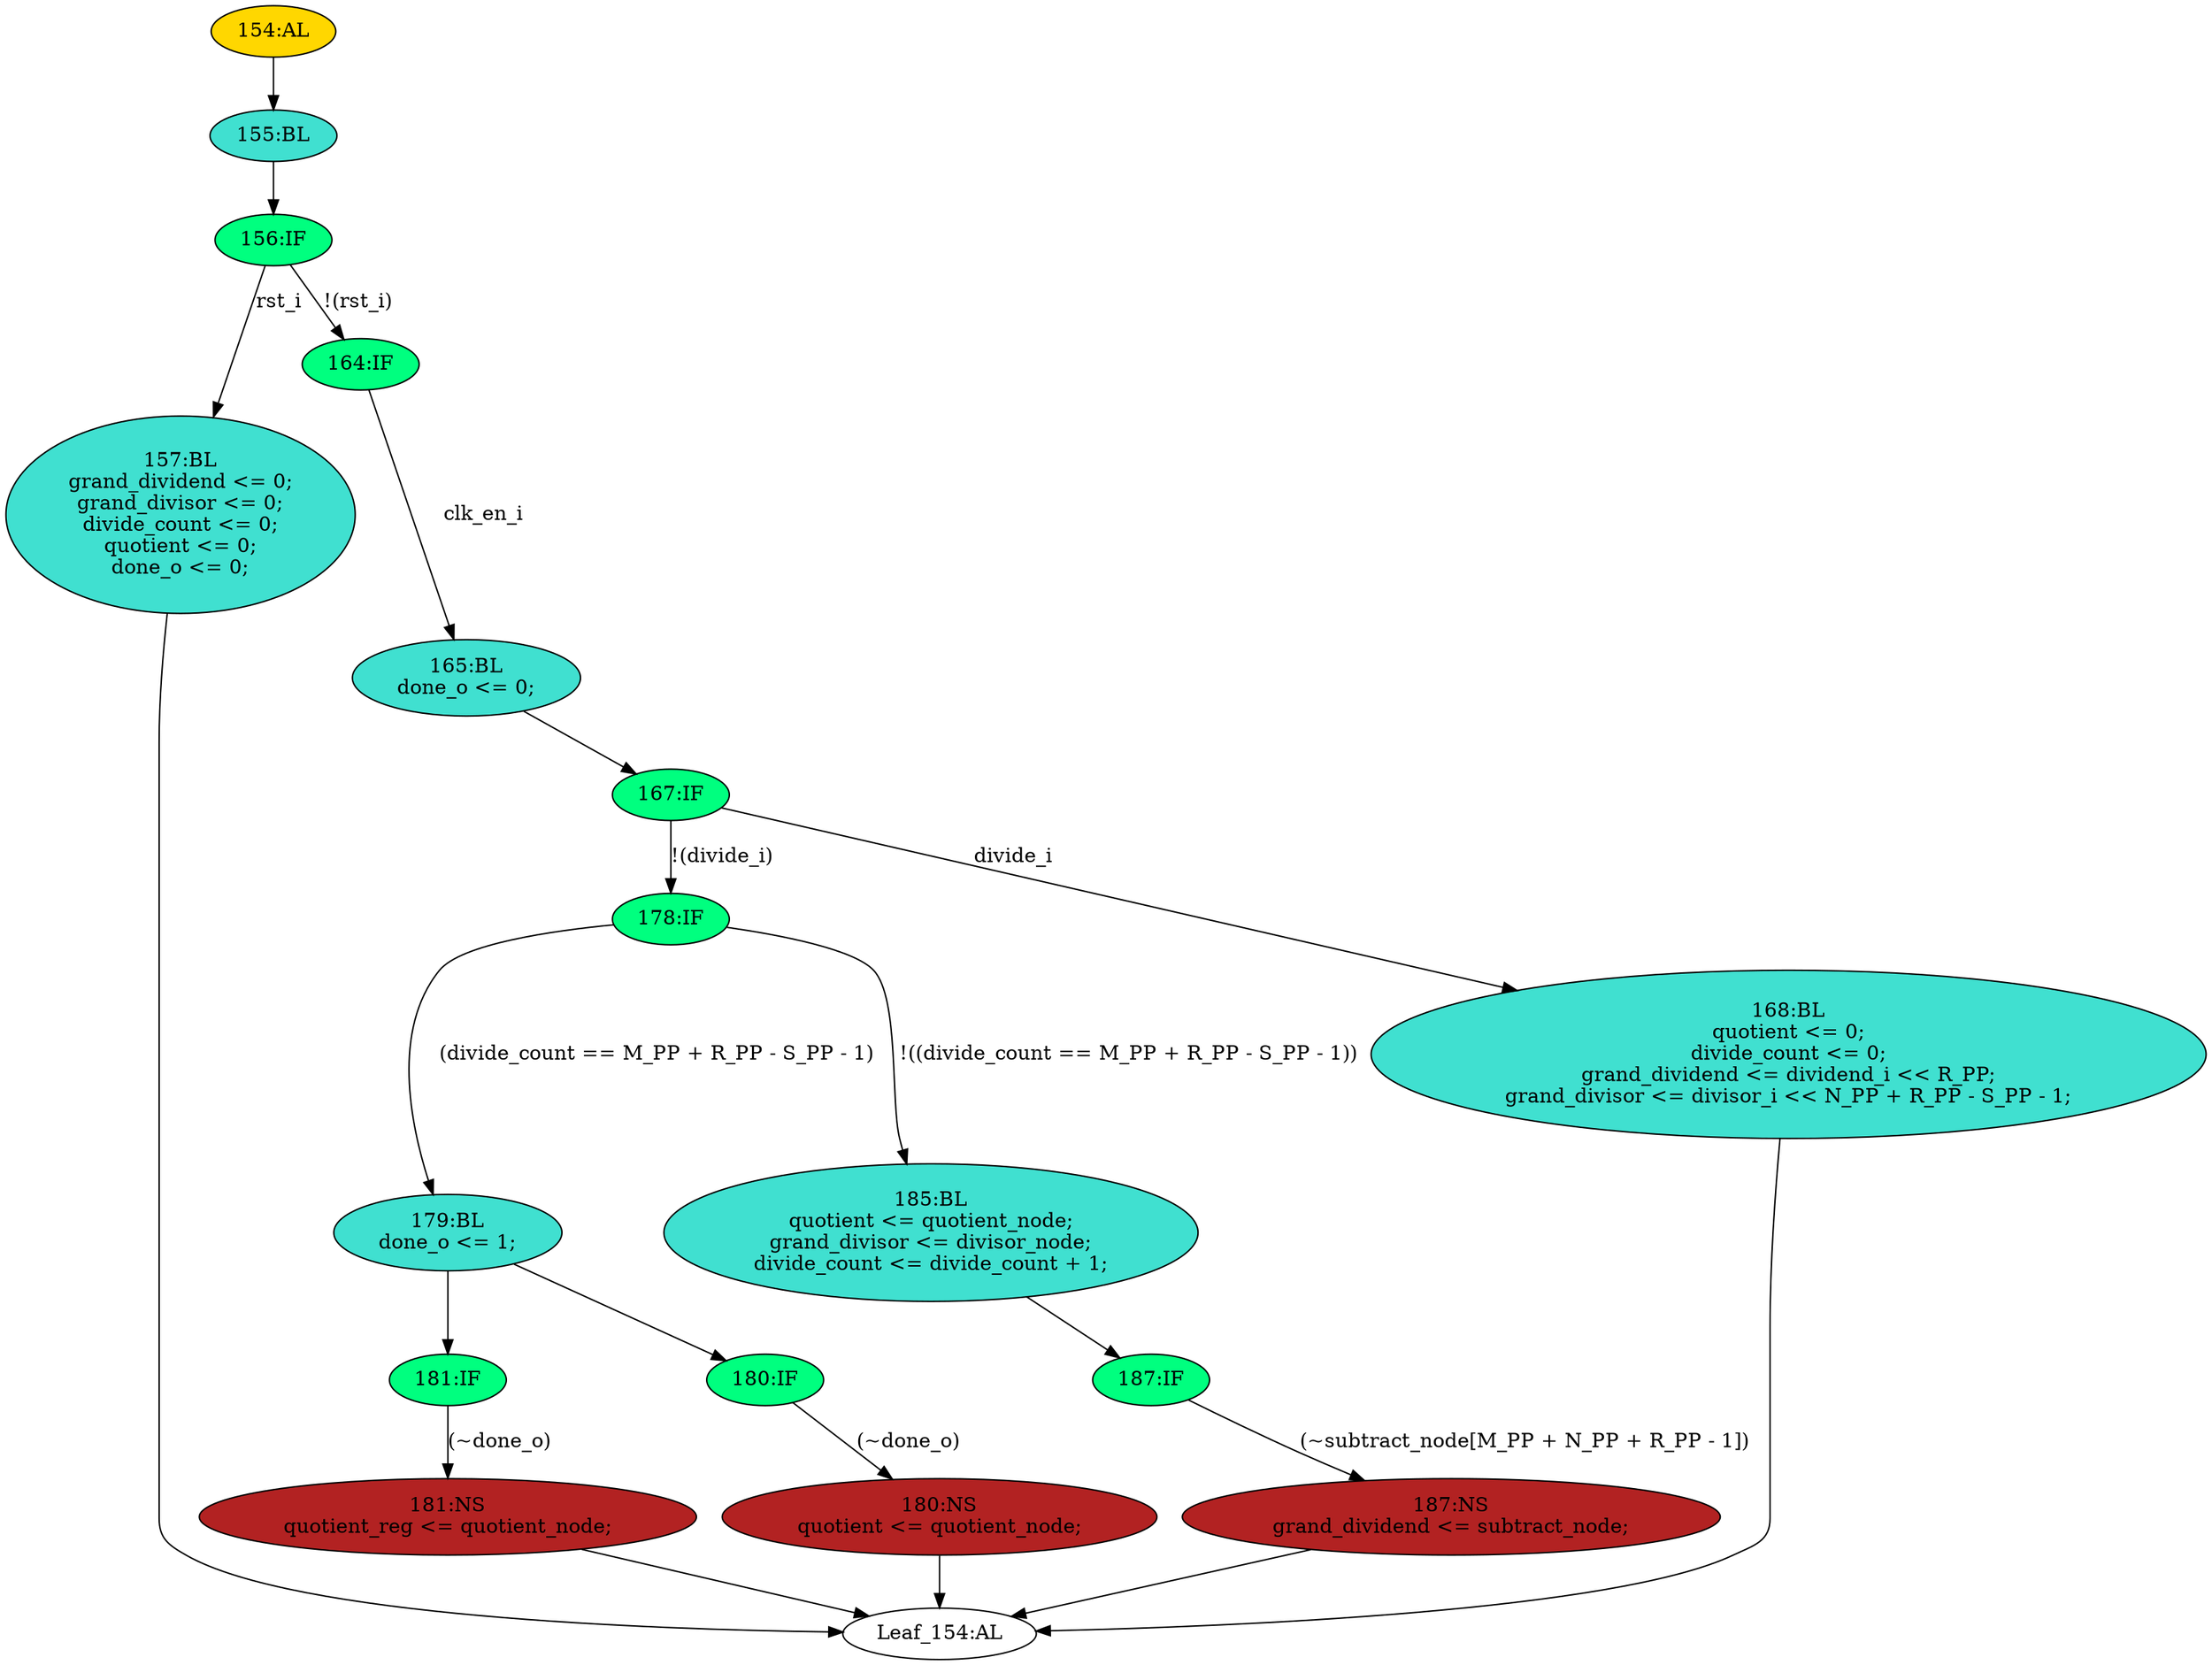 strict digraph "" {
	node [label="\N"];
	"154:AL"	 [ast="<pyverilog.vparser.ast.Always object at 0x7f0588d45e10>",
		clk_sens=True,
		fillcolor=gold,
		label="154:AL",
		sens="['clk_i']",
		statements="[]",
		style=filled,
		typ=Always,
		use_var="['divide_i', 'done_o', 'divisor_node', 'rst_i', 'dividend_i', 'divisor_i', 'clk_en_i', 'divide_count', 'S_PP', 'quotient_node', '\
R_PP', 'subtract_node', 'N_PP', 'M_PP']"];
	"155:BL"	 [ast="<pyverilog.vparser.ast.Block object at 0x7f0588d45f10>",
		fillcolor=turquoise,
		label="155:BL",
		statements="[]",
		style=filled,
		typ=Block];
	"154:AL" -> "155:BL"	 [cond="[]",
		lineno=None];
	"156:IF"	 [ast="<pyverilog.vparser.ast.IfStatement object at 0x7f0588d45f50>",
		fillcolor=springgreen,
		label="156:IF",
		statements="[]",
		style=filled,
		typ=IfStatement];
	"157:BL"	 [ast="<pyverilog.vparser.ast.Block object at 0x7f0588d52dd0>",
		fillcolor=turquoise,
		label="157:BL
grand_dividend <= 0;
grand_divisor <= 0;
divide_count <= 0;
quotient <= 0;
done_o <= 0;",
		statements="[<pyverilog.vparser.ast.NonblockingSubstitution object at 0x7f0588d52e10>, <pyverilog.vparser.ast.NonblockingSubstitution object \
at 0x7f0588d52f90>, <pyverilog.vparser.ast.NonblockingSubstitution object at 0x7f0588d51150>, <pyverilog.vparser.ast.NonblockingSubstitution \
object at 0x7f0588d512d0>, <pyverilog.vparser.ast.NonblockingSubstitution object at 0x7f0588d51410>]",
		style=filled,
		typ=Block];
	"156:IF" -> "157:BL"	 [cond="['rst_i']",
		label=rst_i,
		lineno=156];
	"164:IF"	 [ast="<pyverilog.vparser.ast.IfStatement object at 0x7f0588d45fd0>",
		fillcolor=springgreen,
		label="164:IF",
		statements="[]",
		style=filled,
		typ=IfStatement];
	"156:IF" -> "164:IF"	 [cond="['rst_i']",
		label="!(rst_i)",
		lineno=156];
	"187:IF"	 [ast="<pyverilog.vparser.ast.IfStatement object at 0x7f0588d21310>",
		fillcolor=springgreen,
		label="187:IF",
		statements="[]",
		style=filled,
		typ=IfStatement];
	"187:NS"	 [ast="<pyverilog.vparser.ast.NonblockingSubstitution object at 0x7f0588d21350>",
		fillcolor=firebrick,
		label="187:NS
grand_dividend <= subtract_node;",
		statements="[<pyverilog.vparser.ast.NonblockingSubstitution object at 0x7f0588d21350>]",
		style=filled,
		typ=NonblockingSubstitution];
	"187:IF" -> "187:NS"	 [cond="['subtract_node', 'M_PP', 'N_PP', 'R_PP']",
		label="(~subtract_node[M_PP + N_PP + R_PP - 1])",
		lineno=187];
	"181:IF"	 [ast="<pyverilog.vparser.ast.IfStatement object at 0x7f0588d21f10>",
		fillcolor=springgreen,
		label="181:IF",
		statements="[]",
		style=filled,
		typ=IfStatement];
	"181:NS"	 [ast="<pyverilog.vparser.ast.NonblockingSubstitution object at 0x7f0588d21f50>",
		fillcolor=firebrick,
		label="181:NS
quotient_reg <= quotient_node;",
		statements="[<pyverilog.vparser.ast.NonblockingSubstitution object at 0x7f0588d21f50>]",
		style=filled,
		typ=NonblockingSubstitution];
	"181:IF" -> "181:NS"	 [cond="['done_o']",
		label="(~done_o)",
		lineno=181];
	"155:BL" -> "156:IF"	 [cond="[]",
		lineno=None];
	"180:NS"	 [ast="<pyverilog.vparser.ast.NonblockingSubstitution object at 0x7f0588d21d50>",
		fillcolor=firebrick,
		label="180:NS
quotient <= quotient_node;",
		statements="[<pyverilog.vparser.ast.NonblockingSubstitution object at 0x7f0588d21d50>]",
		style=filled,
		typ=NonblockingSubstitution];
	"Leaf_154:AL"	 [def_var="['done_o', 'divide_count', 'quotient_reg', 'grand_divisor', 'grand_dividend', 'quotient']",
		label="Leaf_154:AL"];
	"180:NS" -> "Leaf_154:AL"	 [cond="[]",
		lineno=None];
	"187:NS" -> "Leaf_154:AL"	 [cond="[]",
		lineno=None];
	"179:BL"	 [ast="<pyverilog.vparser.ast.Block object at 0x7f0588d21cd0>",
		fillcolor=turquoise,
		label="179:BL
done_o <= 1;",
		statements="[<pyverilog.vparser.ast.NonblockingSubstitution object at 0x7f0588d521d0>]",
		style=filled,
		typ=Block];
	"179:BL" -> "181:IF"	 [cond="[]",
		lineno=None];
	"180:IF"	 [ast="<pyverilog.vparser.ast.IfStatement object at 0x7f0588d21d10>",
		fillcolor=springgreen,
		label="180:IF",
		statements="[]",
		style=filled,
		typ=IfStatement];
	"179:BL" -> "180:IF"	 [cond="[]",
		lineno=None];
	"157:BL" -> "Leaf_154:AL"	 [cond="[]",
		lineno=None];
	"165:BL"	 [ast="<pyverilog.vparser.ast.Block object at 0x7f0588d21090>",
		fillcolor=turquoise,
		label="165:BL
done_o <= 0;",
		statements="[<pyverilog.vparser.ast.NonblockingSubstitution object at 0x7f0588d210d0>]",
		style=filled,
		typ=Block];
	"167:IF"	 [ast="<pyverilog.vparser.ast.IfStatement object at 0x7f0588d21250>",
		fillcolor=springgreen,
		label="167:IF",
		statements="[]",
		style=filled,
		typ=IfStatement];
	"165:BL" -> "167:IF"	 [cond="[]",
		lineno=None];
	"178:IF"	 [ast="<pyverilog.vparser.ast.IfStatement object at 0x7f0588d21290>",
		fillcolor=springgreen,
		label="178:IF",
		statements="[]",
		style=filled,
		typ=IfStatement];
	"178:IF" -> "179:BL"	 [cond="['divide_count', 'M_PP', 'R_PP', 'S_PP']",
		label="(divide_count == M_PP + R_PP - S_PP - 1)",
		lineno=178];
	"185:BL"	 [ast="<pyverilog.vparser.ast.Block object at 0x7f0588d212d0>",
		fillcolor=turquoise,
		label="185:BL
quotient <= quotient_node;
grand_divisor <= divisor_node;
divide_count <= divide_count + 1;",
		statements="[<pyverilog.vparser.ast.NonblockingSubstitution object at 0x7f0588d21790>, <pyverilog.vparser.ast.NonblockingSubstitution object \
at 0x7f0588d21910>, <pyverilog.vparser.ast.NonblockingSubstitution object at 0x7f0588d21a90>]",
		style=filled,
		typ=Block];
	"178:IF" -> "185:BL"	 [cond="['divide_count', 'M_PP', 'R_PP', 'S_PP']",
		label="!((divide_count == M_PP + R_PP - S_PP - 1))",
		lineno=178];
	"180:IF" -> "180:NS"	 [cond="['done_o']",
		label="(~done_o)",
		lineno=180];
	"168:BL"	 [ast="<pyverilog.vparser.ast.Block object at 0x7f0588d52550>",
		fillcolor=turquoise,
		label="168:BL
quotient <= 0;
divide_count <= 0;
grand_dividend <= dividend_i << R_PP;
grand_divisor <= divisor_i << N_PP + R_PP - S_PP \
- 1;",
		statements="[<pyverilog.vparser.ast.NonblockingSubstitution object at 0x7f0588d52590>, <pyverilog.vparser.ast.NonblockingSubstitution object \
at 0x7f0588d52650>, <pyverilog.vparser.ast.NonblockingSubstitution object at 0x7f0588d527d0>, <pyverilog.vparser.ast.NonblockingSubstitution \
object at 0x7f0588d529d0>]",
		style=filled,
		typ=Block];
	"168:BL" -> "Leaf_154:AL"	 [cond="[]",
		lineno=None];
	"164:IF" -> "165:BL"	 [cond="['clk_en_i']",
		label=clk_en_i,
		lineno=164];
	"185:BL" -> "187:IF"	 [cond="[]",
		lineno=None];
	"167:IF" -> "178:IF"	 [cond="['divide_i']",
		label="!(divide_i)",
		lineno=167];
	"167:IF" -> "168:BL"	 [cond="['divide_i']",
		label=divide_i,
		lineno=167];
	"181:NS" -> "Leaf_154:AL"	 [cond="[]",
		lineno=None];
}

